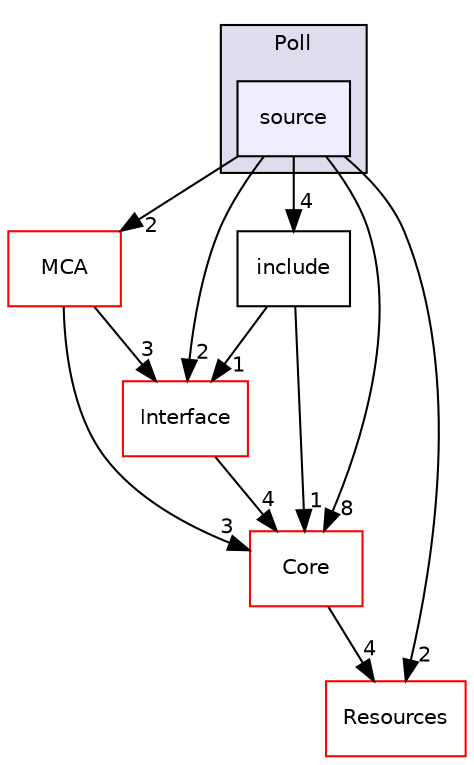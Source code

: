 digraph "source" {
  compound=true
  node [ fontsize="10", fontname="Helvetica"];
  edge [ labelfontsize="10", labelfontname="Helvetica"];
  subgraph clusterdir_8ebe6f98d148d122799a4dde4399e4f1 {
    graph [ bgcolor="#ddddee", pencolor="black", label="Poll" fontname="Helvetica", fontsize="10", URL="dir_8ebe6f98d148d122799a4dde4399e4f1.html"]
  dir_185832232fec2a4527d4955250aedbbc [shape=box, label="source", style="filled", fillcolor="#eeeeff", pencolor="black", URL="dir_185832232fec2a4527d4955250aedbbc.html"];
  }
  dir_02ca47b57a818ac962843d1234b7dfd0 [shape=box label="Interface" fillcolor="white" style="filled" color="red" URL="dir_02ca47b57a818ac962843d1234b7dfd0.html"];
  dir_c6310732a22f63c0c2fc5595561e68f1 [shape=box label="Core" fillcolor="white" style="filled" color="red" URL="dir_c6310732a22f63c0c2fc5595561e68f1.html"];
  dir_cc874e13c482ea3fa3abdbcf18971e28 [shape=box label="MCA" fillcolor="white" style="filled" color="red" URL="dir_cc874e13c482ea3fa3abdbcf18971e28.html"];
  dir_bde32bf976401edbce144c1ca78437b0 [shape=box label="Resources" fillcolor="white" style="filled" color="red" URL="dir_bde32bf976401edbce144c1ca78437b0.html"];
  dir_e4e2d4f3e228b264970fbe09b85999bc [shape=box label="include" URL="dir_e4e2d4f3e228b264970fbe09b85999bc.html"];
  dir_185832232fec2a4527d4955250aedbbc->dir_02ca47b57a818ac962843d1234b7dfd0 [headlabel="2", labeldistance=1.5 headhref="dir_000051_000052.html"];
  dir_185832232fec2a4527d4955250aedbbc->dir_c6310732a22f63c0c2fc5595561e68f1 [headlabel="8", labeldistance=1.5 headhref="dir_000051_000022.html"];
  dir_185832232fec2a4527d4955250aedbbc->dir_cc874e13c482ea3fa3abdbcf18971e28 [headlabel="2", labeldistance=1.5 headhref="dir_000051_000029.html"];
  dir_185832232fec2a4527d4955250aedbbc->dir_bde32bf976401edbce144c1ca78437b0 [headlabel="2", labeldistance=1.5 headhref="dir_000051_000019.html"];
  dir_185832232fec2a4527d4955250aedbbc->dir_e4e2d4f3e228b264970fbe09b85999bc [headlabel="4", labeldistance=1.5 headhref="dir_000051_000059.html"];
  dir_02ca47b57a818ac962843d1234b7dfd0->dir_c6310732a22f63c0c2fc5595561e68f1 [headlabel="4", labeldistance=1.5 headhref="dir_000052_000022.html"];
  dir_c6310732a22f63c0c2fc5595561e68f1->dir_bde32bf976401edbce144c1ca78437b0 [headlabel="4", labeldistance=1.5 headhref="dir_000022_000019.html"];
  dir_cc874e13c482ea3fa3abdbcf18971e28->dir_02ca47b57a818ac962843d1234b7dfd0 [headlabel="3", labeldistance=1.5 headhref="dir_000029_000052.html"];
  dir_cc874e13c482ea3fa3abdbcf18971e28->dir_c6310732a22f63c0c2fc5595561e68f1 [headlabel="3", labeldistance=1.5 headhref="dir_000029_000022.html"];
  dir_e4e2d4f3e228b264970fbe09b85999bc->dir_02ca47b57a818ac962843d1234b7dfd0 [headlabel="1", labeldistance=1.5 headhref="dir_000059_000052.html"];
  dir_e4e2d4f3e228b264970fbe09b85999bc->dir_c6310732a22f63c0c2fc5595561e68f1 [headlabel="1", labeldistance=1.5 headhref="dir_000059_000022.html"];
}
